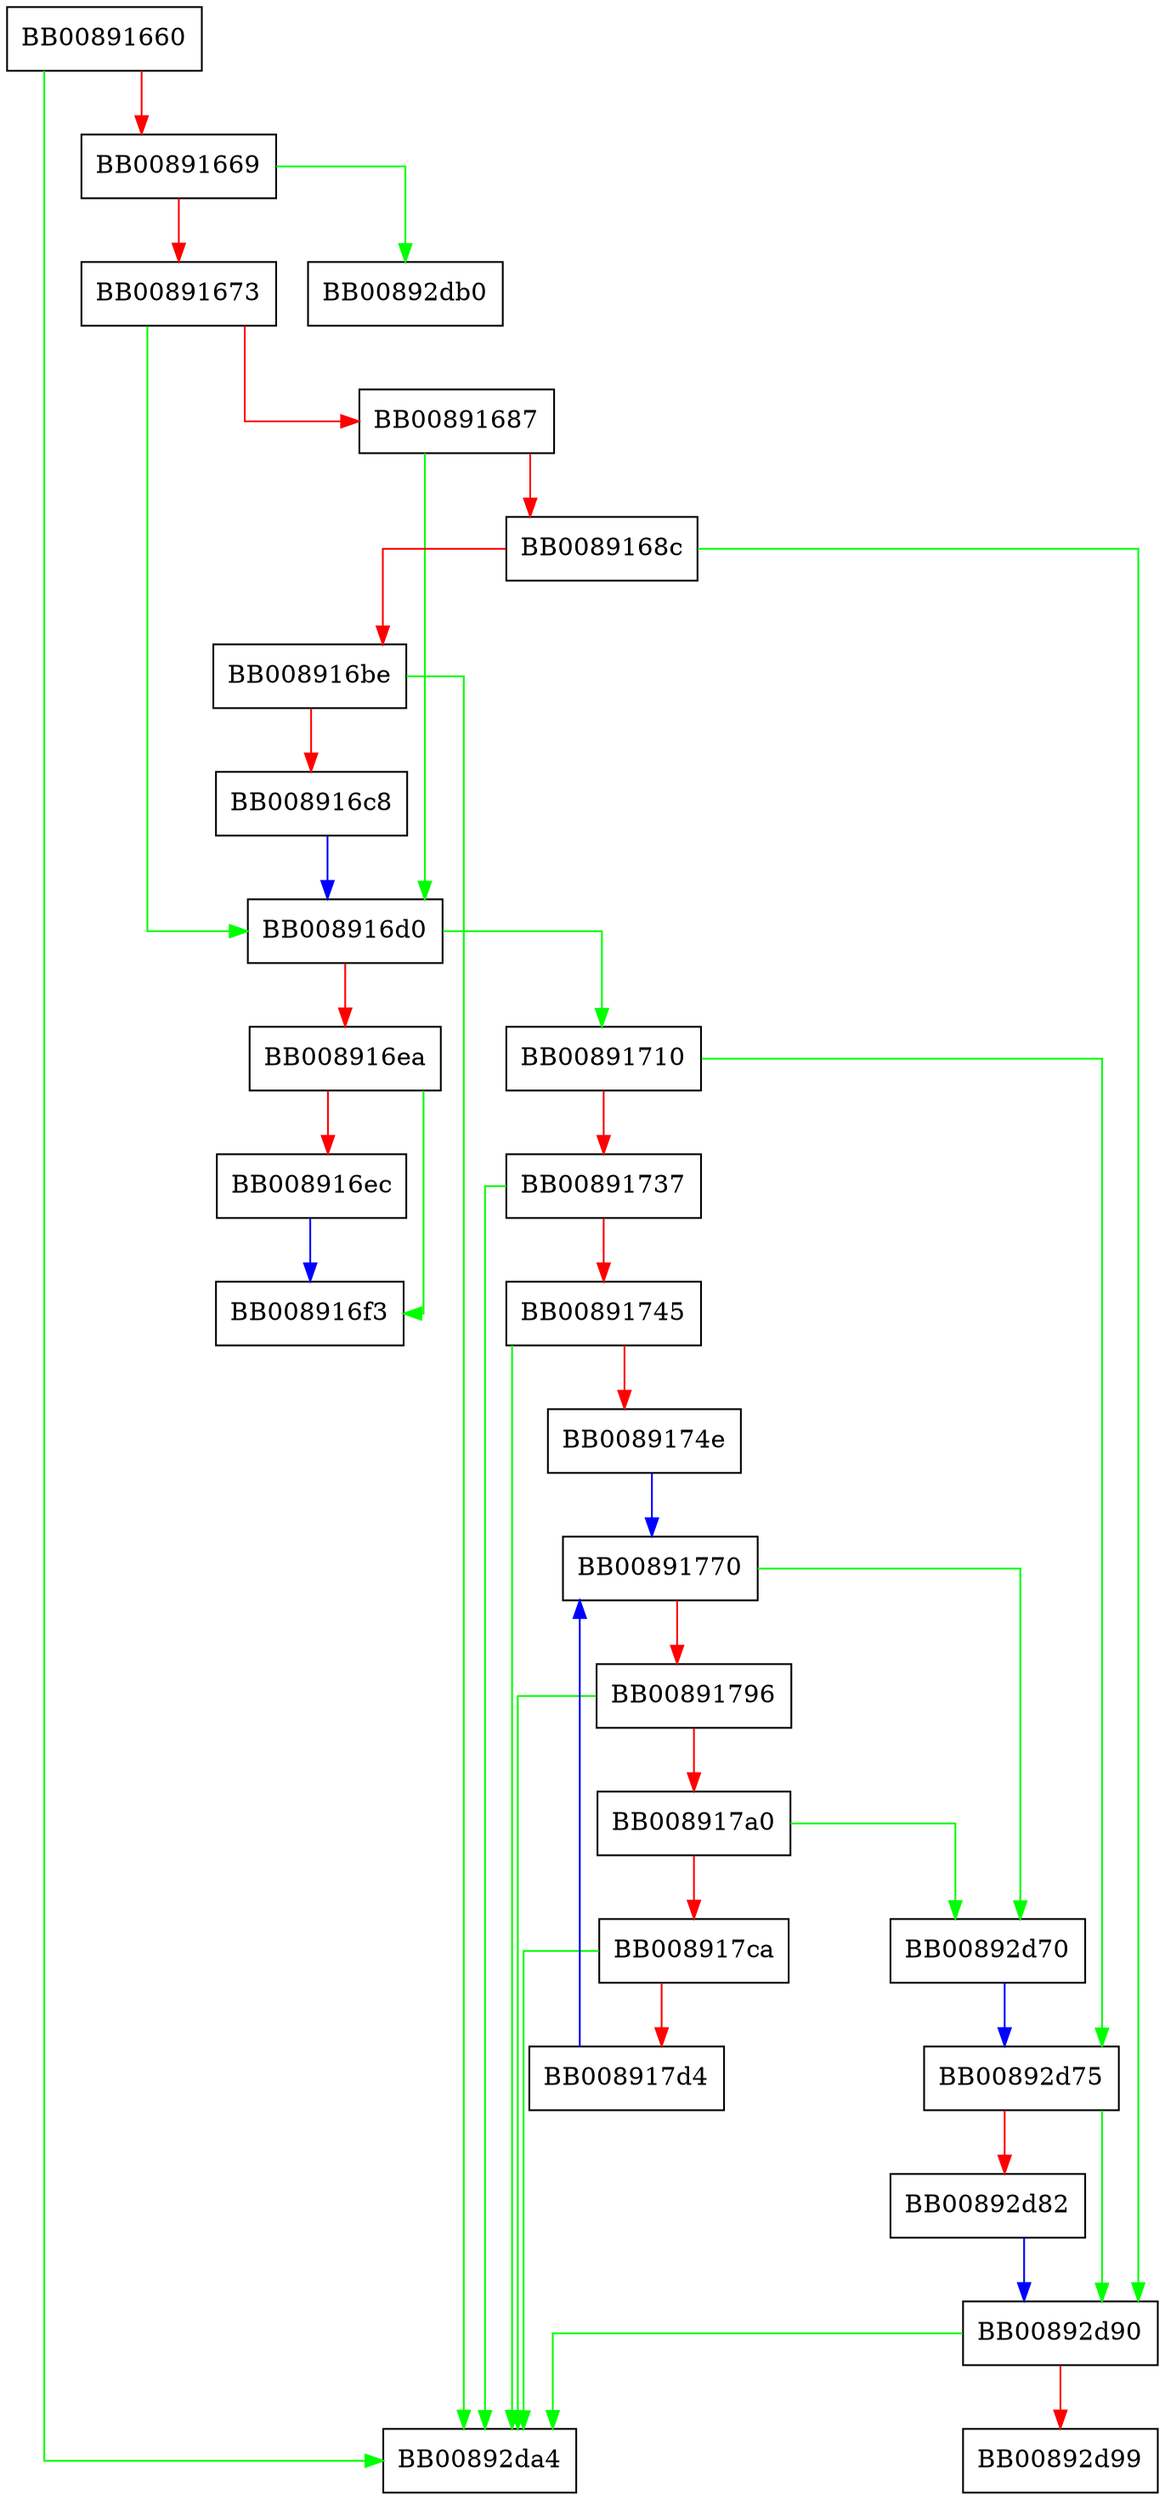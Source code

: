 digraph __strncmp_ssse3 {
  node [shape="box"];
  graph [splines=ortho];
  BB00891660 -> BB00892da4 [color="green"];
  BB00891660 -> BB00891669 [color="red"];
  BB00891669 -> BB00892db0 [color="green"];
  BB00891669 -> BB00891673 [color="red"];
  BB00891673 -> BB008916d0 [color="green"];
  BB00891673 -> BB00891687 [color="red"];
  BB00891687 -> BB008916d0 [color="green"];
  BB00891687 -> BB0089168c [color="red"];
  BB0089168c -> BB00892d90 [color="green"];
  BB0089168c -> BB008916be [color="red"];
  BB008916be -> BB00892da4 [color="green"];
  BB008916be -> BB008916c8 [color="red"];
  BB008916c8 -> BB008916d0 [color="blue"];
  BB008916d0 -> BB00891710 [color="green"];
  BB008916d0 -> BB008916ea [color="red"];
  BB008916ea -> BB008916f3 [color="green"];
  BB008916ea -> BB008916ec [color="red"];
  BB008916ec -> BB008916f3 [color="blue"];
  BB00891710 -> BB00892d75 [color="green"];
  BB00891710 -> BB00891737 [color="red"];
  BB00891737 -> BB00892da4 [color="green"];
  BB00891737 -> BB00891745 [color="red"];
  BB00891745 -> BB00892da4 [color="green"];
  BB00891745 -> BB0089174e [color="red"];
  BB0089174e -> BB00891770 [color="blue"];
  BB00891770 -> BB00892d70 [color="green"];
  BB00891770 -> BB00891796 [color="red"];
  BB00891796 -> BB00892da4 [color="green"];
  BB00891796 -> BB008917a0 [color="red"];
  BB008917a0 -> BB00892d70 [color="green"];
  BB008917a0 -> BB008917ca [color="red"];
  BB008917ca -> BB00892da4 [color="green"];
  BB008917ca -> BB008917d4 [color="red"];
  BB008917d4 -> BB00891770 [color="blue"];
  BB00892d70 -> BB00892d75 [color="blue"];
  BB00892d75 -> BB00892d90 [color="green"];
  BB00892d75 -> BB00892d82 [color="red"];
  BB00892d82 -> BB00892d90 [color="blue"];
  BB00892d90 -> BB00892da4 [color="green"];
  BB00892d90 -> BB00892d99 [color="red"];
}